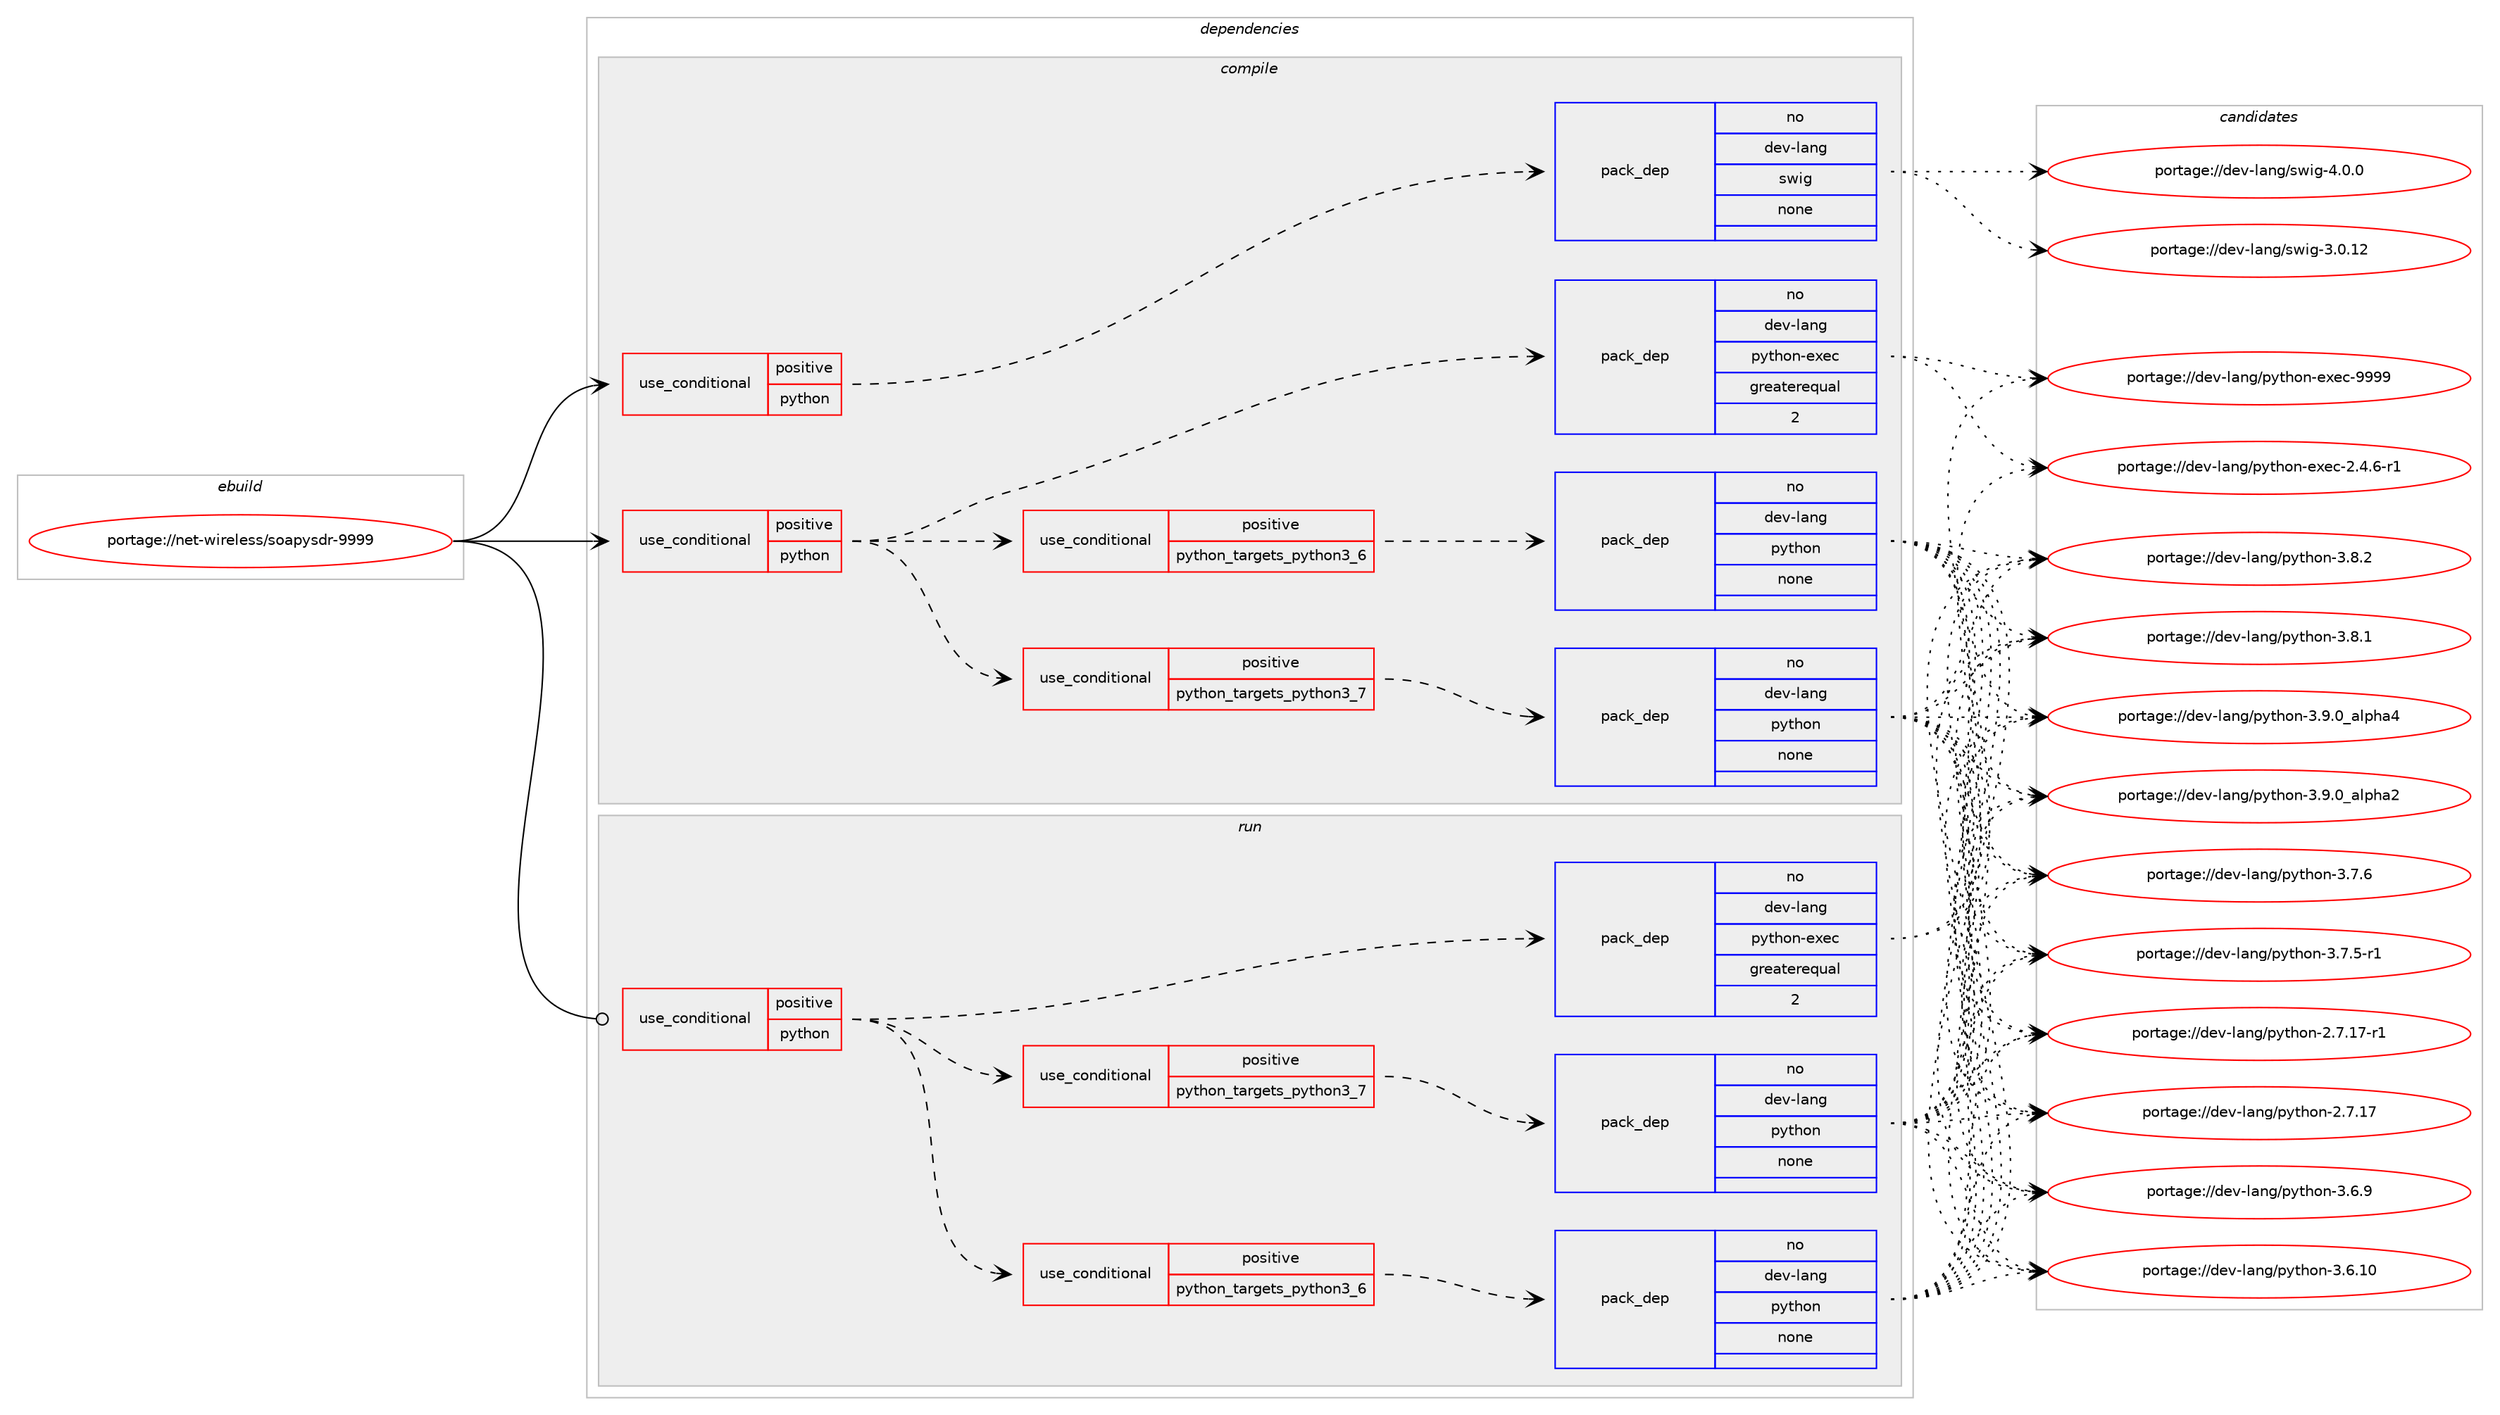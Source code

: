digraph prolog {

# *************
# Graph options
# *************

newrank=true;
concentrate=true;
compound=true;
graph [rankdir=LR,fontname=Helvetica,fontsize=10,ranksep=1.5];#, ranksep=2.5, nodesep=0.2];
edge  [arrowhead=vee];
node  [fontname=Helvetica,fontsize=10];

# **********
# The ebuild
# **********

subgraph cluster_leftcol {
color=gray;
rank=same;
label=<<i>ebuild</i>>;
id [label="portage://net-wireless/soapysdr-9999", color=red, width=4, href="../net-wireless/soapysdr-9999.svg"];
}

# ****************
# The dependencies
# ****************

subgraph cluster_midcol {
color=gray;
label=<<i>dependencies</i>>;
subgraph cluster_compile {
fillcolor="#eeeeee";
style=filled;
label=<<i>compile</i>>;
subgraph cond12433 {
dependency64181 [label=<<TABLE BORDER="0" CELLBORDER="1" CELLSPACING="0" CELLPADDING="4"><TR><TD ROWSPAN="3" CELLPADDING="10">use_conditional</TD></TR><TR><TD>positive</TD></TR><TR><TD>python</TD></TR></TABLE>>, shape=none, color=red];
subgraph cond12434 {
dependency64182 [label=<<TABLE BORDER="0" CELLBORDER="1" CELLSPACING="0" CELLPADDING="4"><TR><TD ROWSPAN="3" CELLPADDING="10">use_conditional</TD></TR><TR><TD>positive</TD></TR><TR><TD>python_targets_python3_6</TD></TR></TABLE>>, shape=none, color=red];
subgraph pack50469 {
dependency64183 [label=<<TABLE BORDER="0" CELLBORDER="1" CELLSPACING="0" CELLPADDING="4" WIDTH="220"><TR><TD ROWSPAN="6" CELLPADDING="30">pack_dep</TD></TR><TR><TD WIDTH="110">no</TD></TR><TR><TD>dev-lang</TD></TR><TR><TD>python</TD></TR><TR><TD>none</TD></TR><TR><TD></TD></TR></TABLE>>, shape=none, color=blue];
}
dependency64182:e -> dependency64183:w [weight=20,style="dashed",arrowhead="vee"];
}
dependency64181:e -> dependency64182:w [weight=20,style="dashed",arrowhead="vee"];
subgraph cond12435 {
dependency64184 [label=<<TABLE BORDER="0" CELLBORDER="1" CELLSPACING="0" CELLPADDING="4"><TR><TD ROWSPAN="3" CELLPADDING="10">use_conditional</TD></TR><TR><TD>positive</TD></TR><TR><TD>python_targets_python3_7</TD></TR></TABLE>>, shape=none, color=red];
subgraph pack50470 {
dependency64185 [label=<<TABLE BORDER="0" CELLBORDER="1" CELLSPACING="0" CELLPADDING="4" WIDTH="220"><TR><TD ROWSPAN="6" CELLPADDING="30">pack_dep</TD></TR><TR><TD WIDTH="110">no</TD></TR><TR><TD>dev-lang</TD></TR><TR><TD>python</TD></TR><TR><TD>none</TD></TR><TR><TD></TD></TR></TABLE>>, shape=none, color=blue];
}
dependency64184:e -> dependency64185:w [weight=20,style="dashed",arrowhead="vee"];
}
dependency64181:e -> dependency64184:w [weight=20,style="dashed",arrowhead="vee"];
subgraph pack50471 {
dependency64186 [label=<<TABLE BORDER="0" CELLBORDER="1" CELLSPACING="0" CELLPADDING="4" WIDTH="220"><TR><TD ROWSPAN="6" CELLPADDING="30">pack_dep</TD></TR><TR><TD WIDTH="110">no</TD></TR><TR><TD>dev-lang</TD></TR><TR><TD>python-exec</TD></TR><TR><TD>greaterequal</TD></TR><TR><TD>2</TD></TR></TABLE>>, shape=none, color=blue];
}
dependency64181:e -> dependency64186:w [weight=20,style="dashed",arrowhead="vee"];
}
id:e -> dependency64181:w [weight=20,style="solid",arrowhead="vee"];
subgraph cond12436 {
dependency64187 [label=<<TABLE BORDER="0" CELLBORDER="1" CELLSPACING="0" CELLPADDING="4"><TR><TD ROWSPAN="3" CELLPADDING="10">use_conditional</TD></TR><TR><TD>positive</TD></TR><TR><TD>python</TD></TR></TABLE>>, shape=none, color=red];
subgraph pack50472 {
dependency64188 [label=<<TABLE BORDER="0" CELLBORDER="1" CELLSPACING="0" CELLPADDING="4" WIDTH="220"><TR><TD ROWSPAN="6" CELLPADDING="30">pack_dep</TD></TR><TR><TD WIDTH="110">no</TD></TR><TR><TD>dev-lang</TD></TR><TR><TD>swig</TD></TR><TR><TD>none</TD></TR><TR><TD></TD></TR></TABLE>>, shape=none, color=blue];
}
dependency64187:e -> dependency64188:w [weight=20,style="dashed",arrowhead="vee"];
}
id:e -> dependency64187:w [weight=20,style="solid",arrowhead="vee"];
}
subgraph cluster_compileandrun {
fillcolor="#eeeeee";
style=filled;
label=<<i>compile and run</i>>;
}
subgraph cluster_run {
fillcolor="#eeeeee";
style=filled;
label=<<i>run</i>>;
subgraph cond12437 {
dependency64189 [label=<<TABLE BORDER="0" CELLBORDER="1" CELLSPACING="0" CELLPADDING="4"><TR><TD ROWSPAN="3" CELLPADDING="10">use_conditional</TD></TR><TR><TD>positive</TD></TR><TR><TD>python</TD></TR></TABLE>>, shape=none, color=red];
subgraph cond12438 {
dependency64190 [label=<<TABLE BORDER="0" CELLBORDER="1" CELLSPACING="0" CELLPADDING="4"><TR><TD ROWSPAN="3" CELLPADDING="10">use_conditional</TD></TR><TR><TD>positive</TD></TR><TR><TD>python_targets_python3_6</TD></TR></TABLE>>, shape=none, color=red];
subgraph pack50473 {
dependency64191 [label=<<TABLE BORDER="0" CELLBORDER="1" CELLSPACING="0" CELLPADDING="4" WIDTH="220"><TR><TD ROWSPAN="6" CELLPADDING="30">pack_dep</TD></TR><TR><TD WIDTH="110">no</TD></TR><TR><TD>dev-lang</TD></TR><TR><TD>python</TD></TR><TR><TD>none</TD></TR><TR><TD></TD></TR></TABLE>>, shape=none, color=blue];
}
dependency64190:e -> dependency64191:w [weight=20,style="dashed",arrowhead="vee"];
}
dependency64189:e -> dependency64190:w [weight=20,style="dashed",arrowhead="vee"];
subgraph cond12439 {
dependency64192 [label=<<TABLE BORDER="0" CELLBORDER="1" CELLSPACING="0" CELLPADDING="4"><TR><TD ROWSPAN="3" CELLPADDING="10">use_conditional</TD></TR><TR><TD>positive</TD></TR><TR><TD>python_targets_python3_7</TD></TR></TABLE>>, shape=none, color=red];
subgraph pack50474 {
dependency64193 [label=<<TABLE BORDER="0" CELLBORDER="1" CELLSPACING="0" CELLPADDING="4" WIDTH="220"><TR><TD ROWSPAN="6" CELLPADDING="30">pack_dep</TD></TR><TR><TD WIDTH="110">no</TD></TR><TR><TD>dev-lang</TD></TR><TR><TD>python</TD></TR><TR><TD>none</TD></TR><TR><TD></TD></TR></TABLE>>, shape=none, color=blue];
}
dependency64192:e -> dependency64193:w [weight=20,style="dashed",arrowhead="vee"];
}
dependency64189:e -> dependency64192:w [weight=20,style="dashed",arrowhead="vee"];
subgraph pack50475 {
dependency64194 [label=<<TABLE BORDER="0" CELLBORDER="1" CELLSPACING="0" CELLPADDING="4" WIDTH="220"><TR><TD ROWSPAN="6" CELLPADDING="30">pack_dep</TD></TR><TR><TD WIDTH="110">no</TD></TR><TR><TD>dev-lang</TD></TR><TR><TD>python-exec</TD></TR><TR><TD>greaterequal</TD></TR><TR><TD>2</TD></TR></TABLE>>, shape=none, color=blue];
}
dependency64189:e -> dependency64194:w [weight=20,style="dashed",arrowhead="vee"];
}
id:e -> dependency64189:w [weight=20,style="solid",arrowhead="odot"];
}
}

# **************
# The candidates
# **************

subgraph cluster_choices {
rank=same;
color=gray;
label=<<i>candidates</i>>;

subgraph choice50469 {
color=black;
nodesep=1;
choice10010111845108971101034711212111610411111045514657464895971081121049752 [label="portage://dev-lang/python-3.9.0_alpha4", color=red, width=4,href="../dev-lang/python-3.9.0_alpha4.svg"];
choice10010111845108971101034711212111610411111045514657464895971081121049750 [label="portage://dev-lang/python-3.9.0_alpha2", color=red, width=4,href="../dev-lang/python-3.9.0_alpha2.svg"];
choice100101118451089711010347112121116104111110455146564650 [label="portage://dev-lang/python-3.8.2", color=red, width=4,href="../dev-lang/python-3.8.2.svg"];
choice100101118451089711010347112121116104111110455146564649 [label="portage://dev-lang/python-3.8.1", color=red, width=4,href="../dev-lang/python-3.8.1.svg"];
choice100101118451089711010347112121116104111110455146554654 [label="portage://dev-lang/python-3.7.6", color=red, width=4,href="../dev-lang/python-3.7.6.svg"];
choice1001011184510897110103471121211161041111104551465546534511449 [label="portage://dev-lang/python-3.7.5-r1", color=red, width=4,href="../dev-lang/python-3.7.5-r1.svg"];
choice100101118451089711010347112121116104111110455146544657 [label="portage://dev-lang/python-3.6.9", color=red, width=4,href="../dev-lang/python-3.6.9.svg"];
choice10010111845108971101034711212111610411111045514654464948 [label="portage://dev-lang/python-3.6.10", color=red, width=4,href="../dev-lang/python-3.6.10.svg"];
choice100101118451089711010347112121116104111110455046554649554511449 [label="portage://dev-lang/python-2.7.17-r1", color=red, width=4,href="../dev-lang/python-2.7.17-r1.svg"];
choice10010111845108971101034711212111610411111045504655464955 [label="portage://dev-lang/python-2.7.17", color=red, width=4,href="../dev-lang/python-2.7.17.svg"];
dependency64183:e -> choice10010111845108971101034711212111610411111045514657464895971081121049752:w [style=dotted,weight="100"];
dependency64183:e -> choice10010111845108971101034711212111610411111045514657464895971081121049750:w [style=dotted,weight="100"];
dependency64183:e -> choice100101118451089711010347112121116104111110455146564650:w [style=dotted,weight="100"];
dependency64183:e -> choice100101118451089711010347112121116104111110455146564649:w [style=dotted,weight="100"];
dependency64183:e -> choice100101118451089711010347112121116104111110455146554654:w [style=dotted,weight="100"];
dependency64183:e -> choice1001011184510897110103471121211161041111104551465546534511449:w [style=dotted,weight="100"];
dependency64183:e -> choice100101118451089711010347112121116104111110455146544657:w [style=dotted,weight="100"];
dependency64183:e -> choice10010111845108971101034711212111610411111045514654464948:w [style=dotted,weight="100"];
dependency64183:e -> choice100101118451089711010347112121116104111110455046554649554511449:w [style=dotted,weight="100"];
dependency64183:e -> choice10010111845108971101034711212111610411111045504655464955:w [style=dotted,weight="100"];
}
subgraph choice50470 {
color=black;
nodesep=1;
choice10010111845108971101034711212111610411111045514657464895971081121049752 [label="portage://dev-lang/python-3.9.0_alpha4", color=red, width=4,href="../dev-lang/python-3.9.0_alpha4.svg"];
choice10010111845108971101034711212111610411111045514657464895971081121049750 [label="portage://dev-lang/python-3.9.0_alpha2", color=red, width=4,href="../dev-lang/python-3.9.0_alpha2.svg"];
choice100101118451089711010347112121116104111110455146564650 [label="portage://dev-lang/python-3.8.2", color=red, width=4,href="../dev-lang/python-3.8.2.svg"];
choice100101118451089711010347112121116104111110455146564649 [label="portage://dev-lang/python-3.8.1", color=red, width=4,href="../dev-lang/python-3.8.1.svg"];
choice100101118451089711010347112121116104111110455146554654 [label="portage://dev-lang/python-3.7.6", color=red, width=4,href="../dev-lang/python-3.7.6.svg"];
choice1001011184510897110103471121211161041111104551465546534511449 [label="portage://dev-lang/python-3.7.5-r1", color=red, width=4,href="../dev-lang/python-3.7.5-r1.svg"];
choice100101118451089711010347112121116104111110455146544657 [label="portage://dev-lang/python-3.6.9", color=red, width=4,href="../dev-lang/python-3.6.9.svg"];
choice10010111845108971101034711212111610411111045514654464948 [label="portage://dev-lang/python-3.6.10", color=red, width=4,href="../dev-lang/python-3.6.10.svg"];
choice100101118451089711010347112121116104111110455046554649554511449 [label="portage://dev-lang/python-2.7.17-r1", color=red, width=4,href="../dev-lang/python-2.7.17-r1.svg"];
choice10010111845108971101034711212111610411111045504655464955 [label="portage://dev-lang/python-2.7.17", color=red, width=4,href="../dev-lang/python-2.7.17.svg"];
dependency64185:e -> choice10010111845108971101034711212111610411111045514657464895971081121049752:w [style=dotted,weight="100"];
dependency64185:e -> choice10010111845108971101034711212111610411111045514657464895971081121049750:w [style=dotted,weight="100"];
dependency64185:e -> choice100101118451089711010347112121116104111110455146564650:w [style=dotted,weight="100"];
dependency64185:e -> choice100101118451089711010347112121116104111110455146564649:w [style=dotted,weight="100"];
dependency64185:e -> choice100101118451089711010347112121116104111110455146554654:w [style=dotted,weight="100"];
dependency64185:e -> choice1001011184510897110103471121211161041111104551465546534511449:w [style=dotted,weight="100"];
dependency64185:e -> choice100101118451089711010347112121116104111110455146544657:w [style=dotted,weight="100"];
dependency64185:e -> choice10010111845108971101034711212111610411111045514654464948:w [style=dotted,weight="100"];
dependency64185:e -> choice100101118451089711010347112121116104111110455046554649554511449:w [style=dotted,weight="100"];
dependency64185:e -> choice10010111845108971101034711212111610411111045504655464955:w [style=dotted,weight="100"];
}
subgraph choice50471 {
color=black;
nodesep=1;
choice10010111845108971101034711212111610411111045101120101994557575757 [label="portage://dev-lang/python-exec-9999", color=red, width=4,href="../dev-lang/python-exec-9999.svg"];
choice10010111845108971101034711212111610411111045101120101994550465246544511449 [label="portage://dev-lang/python-exec-2.4.6-r1", color=red, width=4,href="../dev-lang/python-exec-2.4.6-r1.svg"];
dependency64186:e -> choice10010111845108971101034711212111610411111045101120101994557575757:w [style=dotted,weight="100"];
dependency64186:e -> choice10010111845108971101034711212111610411111045101120101994550465246544511449:w [style=dotted,weight="100"];
}
subgraph choice50472 {
color=black;
nodesep=1;
choice100101118451089711010347115119105103455246484648 [label="portage://dev-lang/swig-4.0.0", color=red, width=4,href="../dev-lang/swig-4.0.0.svg"];
choice10010111845108971101034711511910510345514648464950 [label="portage://dev-lang/swig-3.0.12", color=red, width=4,href="../dev-lang/swig-3.0.12.svg"];
dependency64188:e -> choice100101118451089711010347115119105103455246484648:w [style=dotted,weight="100"];
dependency64188:e -> choice10010111845108971101034711511910510345514648464950:w [style=dotted,weight="100"];
}
subgraph choice50473 {
color=black;
nodesep=1;
choice10010111845108971101034711212111610411111045514657464895971081121049752 [label="portage://dev-lang/python-3.9.0_alpha4", color=red, width=4,href="../dev-lang/python-3.9.0_alpha4.svg"];
choice10010111845108971101034711212111610411111045514657464895971081121049750 [label="portage://dev-lang/python-3.9.0_alpha2", color=red, width=4,href="../dev-lang/python-3.9.0_alpha2.svg"];
choice100101118451089711010347112121116104111110455146564650 [label="portage://dev-lang/python-3.8.2", color=red, width=4,href="../dev-lang/python-3.8.2.svg"];
choice100101118451089711010347112121116104111110455146564649 [label="portage://dev-lang/python-3.8.1", color=red, width=4,href="../dev-lang/python-3.8.1.svg"];
choice100101118451089711010347112121116104111110455146554654 [label="portage://dev-lang/python-3.7.6", color=red, width=4,href="../dev-lang/python-3.7.6.svg"];
choice1001011184510897110103471121211161041111104551465546534511449 [label="portage://dev-lang/python-3.7.5-r1", color=red, width=4,href="../dev-lang/python-3.7.5-r1.svg"];
choice100101118451089711010347112121116104111110455146544657 [label="portage://dev-lang/python-3.6.9", color=red, width=4,href="../dev-lang/python-3.6.9.svg"];
choice10010111845108971101034711212111610411111045514654464948 [label="portage://dev-lang/python-3.6.10", color=red, width=4,href="../dev-lang/python-3.6.10.svg"];
choice100101118451089711010347112121116104111110455046554649554511449 [label="portage://dev-lang/python-2.7.17-r1", color=red, width=4,href="../dev-lang/python-2.7.17-r1.svg"];
choice10010111845108971101034711212111610411111045504655464955 [label="portage://dev-lang/python-2.7.17", color=red, width=4,href="../dev-lang/python-2.7.17.svg"];
dependency64191:e -> choice10010111845108971101034711212111610411111045514657464895971081121049752:w [style=dotted,weight="100"];
dependency64191:e -> choice10010111845108971101034711212111610411111045514657464895971081121049750:w [style=dotted,weight="100"];
dependency64191:e -> choice100101118451089711010347112121116104111110455146564650:w [style=dotted,weight="100"];
dependency64191:e -> choice100101118451089711010347112121116104111110455146564649:w [style=dotted,weight="100"];
dependency64191:e -> choice100101118451089711010347112121116104111110455146554654:w [style=dotted,weight="100"];
dependency64191:e -> choice1001011184510897110103471121211161041111104551465546534511449:w [style=dotted,weight="100"];
dependency64191:e -> choice100101118451089711010347112121116104111110455146544657:w [style=dotted,weight="100"];
dependency64191:e -> choice10010111845108971101034711212111610411111045514654464948:w [style=dotted,weight="100"];
dependency64191:e -> choice100101118451089711010347112121116104111110455046554649554511449:w [style=dotted,weight="100"];
dependency64191:e -> choice10010111845108971101034711212111610411111045504655464955:w [style=dotted,weight="100"];
}
subgraph choice50474 {
color=black;
nodesep=1;
choice10010111845108971101034711212111610411111045514657464895971081121049752 [label="portage://dev-lang/python-3.9.0_alpha4", color=red, width=4,href="../dev-lang/python-3.9.0_alpha4.svg"];
choice10010111845108971101034711212111610411111045514657464895971081121049750 [label="portage://dev-lang/python-3.9.0_alpha2", color=red, width=4,href="../dev-lang/python-3.9.0_alpha2.svg"];
choice100101118451089711010347112121116104111110455146564650 [label="portage://dev-lang/python-3.8.2", color=red, width=4,href="../dev-lang/python-3.8.2.svg"];
choice100101118451089711010347112121116104111110455146564649 [label="portage://dev-lang/python-3.8.1", color=red, width=4,href="../dev-lang/python-3.8.1.svg"];
choice100101118451089711010347112121116104111110455146554654 [label="portage://dev-lang/python-3.7.6", color=red, width=4,href="../dev-lang/python-3.7.6.svg"];
choice1001011184510897110103471121211161041111104551465546534511449 [label="portage://dev-lang/python-3.7.5-r1", color=red, width=4,href="../dev-lang/python-3.7.5-r1.svg"];
choice100101118451089711010347112121116104111110455146544657 [label="portage://dev-lang/python-3.6.9", color=red, width=4,href="../dev-lang/python-3.6.9.svg"];
choice10010111845108971101034711212111610411111045514654464948 [label="portage://dev-lang/python-3.6.10", color=red, width=4,href="../dev-lang/python-3.6.10.svg"];
choice100101118451089711010347112121116104111110455046554649554511449 [label="portage://dev-lang/python-2.7.17-r1", color=red, width=4,href="../dev-lang/python-2.7.17-r1.svg"];
choice10010111845108971101034711212111610411111045504655464955 [label="portage://dev-lang/python-2.7.17", color=red, width=4,href="../dev-lang/python-2.7.17.svg"];
dependency64193:e -> choice10010111845108971101034711212111610411111045514657464895971081121049752:w [style=dotted,weight="100"];
dependency64193:e -> choice10010111845108971101034711212111610411111045514657464895971081121049750:w [style=dotted,weight="100"];
dependency64193:e -> choice100101118451089711010347112121116104111110455146564650:w [style=dotted,weight="100"];
dependency64193:e -> choice100101118451089711010347112121116104111110455146564649:w [style=dotted,weight="100"];
dependency64193:e -> choice100101118451089711010347112121116104111110455146554654:w [style=dotted,weight="100"];
dependency64193:e -> choice1001011184510897110103471121211161041111104551465546534511449:w [style=dotted,weight="100"];
dependency64193:e -> choice100101118451089711010347112121116104111110455146544657:w [style=dotted,weight="100"];
dependency64193:e -> choice10010111845108971101034711212111610411111045514654464948:w [style=dotted,weight="100"];
dependency64193:e -> choice100101118451089711010347112121116104111110455046554649554511449:w [style=dotted,weight="100"];
dependency64193:e -> choice10010111845108971101034711212111610411111045504655464955:w [style=dotted,weight="100"];
}
subgraph choice50475 {
color=black;
nodesep=1;
choice10010111845108971101034711212111610411111045101120101994557575757 [label="portage://dev-lang/python-exec-9999", color=red, width=4,href="../dev-lang/python-exec-9999.svg"];
choice10010111845108971101034711212111610411111045101120101994550465246544511449 [label="portage://dev-lang/python-exec-2.4.6-r1", color=red, width=4,href="../dev-lang/python-exec-2.4.6-r1.svg"];
dependency64194:e -> choice10010111845108971101034711212111610411111045101120101994557575757:w [style=dotted,weight="100"];
dependency64194:e -> choice10010111845108971101034711212111610411111045101120101994550465246544511449:w [style=dotted,weight="100"];
}
}

}
